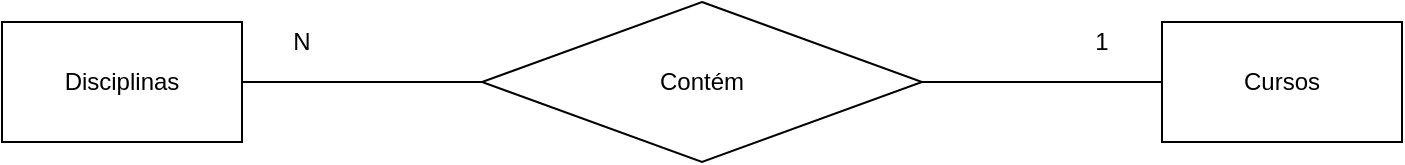<mxfile version="10.7.8" type="device"><diagram id="x6Sh4Pk9PSDGCHrzXYOU" name="conceitual"><mxGraphModel dx="1394" dy="803" grid="1" gridSize="10" guides="1" tooltips="1" connect="1" arrows="1" fold="1" page="1" pageScale="1" pageWidth="827" pageHeight="1169" math="0" shadow="0"><root><mxCell id="0"/><mxCell id="1" parent="0"/><mxCell id="YCZZBFPQDfaHjl5Q3BBo-6" style="edgeStyle=orthogonalEdgeStyle;rounded=0;orthogonalLoop=1;jettySize=auto;html=1;entryX=0;entryY=0.5;entryDx=0;entryDy=0;endArrow=none;endFill=0;" edge="1" parent="1" source="YCZZBFPQDfaHjl5Q3BBo-1" target="YCZZBFPQDfaHjl5Q3BBo-4"><mxGeometry relative="1" as="geometry"/></mxCell><mxCell id="YCZZBFPQDfaHjl5Q3BBo-1" value="Contém" style="rhombus;whiteSpace=wrap;html=1;" vertex="1" parent="1"><mxGeometry x="330" y="180" width="220" height="80" as="geometry"/></mxCell><mxCell id="YCZZBFPQDfaHjl5Q3BBo-5" style="edgeStyle=orthogonalEdgeStyle;rounded=0;orthogonalLoop=1;jettySize=auto;html=1;entryX=0;entryY=0.5;entryDx=0;entryDy=0;endArrow=none;endFill=0;" edge="1" parent="1" source="YCZZBFPQDfaHjl5Q3BBo-3" target="YCZZBFPQDfaHjl5Q3BBo-1"><mxGeometry relative="1" as="geometry"/></mxCell><mxCell id="YCZZBFPQDfaHjl5Q3BBo-3" value="&lt;div&gt;Disciplinas&lt;/div&gt;" style="rounded=0;whiteSpace=wrap;html=1;" vertex="1" parent="1"><mxGeometry x="90" y="190" width="120" height="60" as="geometry"/></mxCell><mxCell id="YCZZBFPQDfaHjl5Q3BBo-4" value="Cursos" style="rounded=0;whiteSpace=wrap;html=1;" vertex="1" parent="1"><mxGeometry x="670" y="190" width="120" height="60" as="geometry"/></mxCell><mxCell id="YCZZBFPQDfaHjl5Q3BBo-7" value="1" style="text;html=1;strokeColor=none;fillColor=none;align=center;verticalAlign=middle;whiteSpace=wrap;rounded=0;" vertex="1" parent="1"><mxGeometry x="620" y="190" width="40" height="20" as="geometry"/></mxCell><mxCell id="YCZZBFPQDfaHjl5Q3BBo-8" value="N" style="text;html=1;strokeColor=none;fillColor=none;align=center;verticalAlign=middle;whiteSpace=wrap;rounded=0;" vertex="1" parent="1"><mxGeometry x="220" y="190" width="40" height="20" as="geometry"/></mxCell></root></mxGraphModel></diagram><diagram id="n8nsZAJiVl06oNPQmkA8" name="logico"><mxGraphModel dx="1394" dy="803" grid="1" gridSize="10" guides="1" tooltips="1" connect="1" arrows="1" fold="1" page="1" pageScale="1" pageWidth="827" pageHeight="1169" math="0" shadow="0"><root><mxCell id="7l3uiFtG7KhonS0n8dzg-0"/><mxCell id="7l3uiFtG7KhonS0n8dzg-1" parent="7l3uiFtG7KhonS0n8dzg-0"/><mxCell id="7l3uiFtG7KhonS0n8dzg-2" value="Disciplinas&#xA;" style="swimlane;fontStyle=0;childLayout=stackLayout;horizontal=1;startSize=26;fillColor=#e0e0e0;horizontalStack=0;resizeParent=1;resizeParentMax=0;resizeLast=0;collapsible=1;marginBottom=0;swimlaneFillColor=#ffffff;align=center;fontSize=14;" vertex="1" parent="7l3uiFtG7KhonS0n8dzg-1"><mxGeometry x="450" y="145" width="160" height="92" as="geometry"/></mxCell><mxCell id="7l3uiFtG7KhonS0n8dzg-3" value="IdDisciplina" style="shape=partialRectangle;top=0;left=0;right=0;bottom=1;align=left;verticalAlign=middle;fillColor=none;spacingLeft=34;spacingRight=4;overflow=hidden;rotatable=0;points=[[0,0.5],[1,0.5]];portConstraint=eastwest;dropTarget=0;fontStyle=5;fontSize=12;" vertex="1" parent="7l3uiFtG7KhonS0n8dzg-2"><mxGeometry y="26" width="160" height="30" as="geometry"/></mxCell><mxCell id="7l3uiFtG7KhonS0n8dzg-4" value="PK" style="shape=partialRectangle;top=0;left=0;bottom=0;fillColor=none;align=left;verticalAlign=middle;spacingLeft=4;spacingRight=4;overflow=hidden;rotatable=0;points=[];portConstraint=eastwest;part=1;fontSize=12;" vertex="1" connectable="0" parent="7l3uiFtG7KhonS0n8dzg-3"><mxGeometry width="30" height="30" as="geometry"/></mxCell><mxCell id="7l3uiFtG7KhonS0n8dzg-5" value="Nome" style="shape=partialRectangle;top=0;left=0;right=0;bottom=0;align=left;verticalAlign=top;fillColor=none;spacingLeft=34;spacingRight=4;overflow=hidden;rotatable=0;points=[[0,0.5],[1,0.5]];portConstraint=eastwest;dropTarget=0;fontSize=12;" vertex="1" parent="7l3uiFtG7KhonS0n8dzg-2"><mxGeometry y="56" width="160" height="26" as="geometry"/></mxCell><mxCell id="7l3uiFtG7KhonS0n8dzg-6" value="" style="shape=partialRectangle;top=0;left=0;bottom=0;fillColor=none;align=left;verticalAlign=top;spacingLeft=4;spacingRight=4;overflow=hidden;rotatable=0;points=[];portConstraint=eastwest;part=1;fontSize=12;" vertex="1" connectable="0" parent="7l3uiFtG7KhonS0n8dzg-5"><mxGeometry width="30" height="26" as="geometry"/></mxCell><mxCell id="7l3uiFtG7KhonS0n8dzg-11" value="" style="shape=partialRectangle;top=0;left=0;right=0;bottom=0;align=left;verticalAlign=top;fillColor=none;spacingLeft=34;spacingRight=4;overflow=hidden;rotatable=0;points=[[0,0.5],[1,0.5]];portConstraint=eastwest;dropTarget=0;fontSize=12;" vertex="1" parent="7l3uiFtG7KhonS0n8dzg-2"><mxGeometry y="82" width="160" height="10" as="geometry"/></mxCell><mxCell id="7l3uiFtG7KhonS0n8dzg-12" value="" style="shape=partialRectangle;top=0;left=0;bottom=0;fillColor=none;align=left;verticalAlign=top;spacingLeft=4;spacingRight=4;overflow=hidden;rotatable=0;points=[];portConstraint=eastwest;part=1;fontSize=12;" vertex="1" connectable="0" parent="7l3uiFtG7KhonS0n8dzg-11"><mxGeometry width="30" height="10" as="geometry"/></mxCell><mxCell id="D00BehxCBiEglH-mRruh-0" value="Cursos" style="swimlane;fontStyle=0;childLayout=stackLayout;horizontal=1;startSize=26;fillColor=#e0e0e0;horizontalStack=0;resizeParent=1;resizeParentMax=0;resizeLast=0;collapsible=1;marginBottom=0;swimlaneFillColor=#ffffff;align=center;fontSize=14;" vertex="1" parent="7l3uiFtG7KhonS0n8dzg-1"><mxGeometry x="170" y="145" width="160" height="92" as="geometry"/></mxCell><mxCell id="D00BehxCBiEglH-mRruh-1" value="IdCurso" style="shape=partialRectangle;top=0;left=0;right=0;bottom=1;align=left;verticalAlign=middle;fillColor=none;spacingLeft=34;spacingRight=4;overflow=hidden;rotatable=0;points=[[0,0.5],[1,0.5]];portConstraint=eastwest;dropTarget=0;fontStyle=5;fontSize=12;" vertex="1" parent="D00BehxCBiEglH-mRruh-0"><mxGeometry y="26" width="160" height="30" as="geometry"/></mxCell><mxCell id="D00BehxCBiEglH-mRruh-2" value="PK" style="shape=partialRectangle;top=0;left=0;bottom=0;fillColor=none;align=left;verticalAlign=middle;spacingLeft=4;spacingRight=4;overflow=hidden;rotatable=0;points=[];portConstraint=eastwest;part=1;fontSize=12;" vertex="1" connectable="0" parent="D00BehxCBiEglH-mRruh-1"><mxGeometry width="30" height="30" as="geometry"/></mxCell><mxCell id="D00BehxCBiEglH-mRruh-3" value="Nome" style="shape=partialRectangle;top=0;left=0;right=0;bottom=0;align=left;verticalAlign=top;fillColor=none;spacingLeft=34;spacingRight=4;overflow=hidden;rotatable=0;points=[[0,0.5],[1,0.5]];portConstraint=eastwest;dropTarget=0;fontSize=12;" vertex="1" parent="D00BehxCBiEglH-mRruh-0"><mxGeometry y="56" width="160" height="26" as="geometry"/></mxCell><mxCell id="D00BehxCBiEglH-mRruh-4" value="" style="shape=partialRectangle;top=0;left=0;bottom=0;fillColor=none;align=left;verticalAlign=top;spacingLeft=4;spacingRight=4;overflow=hidden;rotatable=0;points=[];portConstraint=eastwest;part=1;fontSize=12;" vertex="1" connectable="0" parent="D00BehxCBiEglH-mRruh-3"><mxGeometry width="30" height="26" as="geometry"/></mxCell><mxCell id="D00BehxCBiEglH-mRruh-5" value="" style="shape=partialRectangle;top=0;left=0;right=0;bottom=0;align=left;verticalAlign=top;fillColor=none;spacingLeft=34;spacingRight=4;overflow=hidden;rotatable=0;points=[[0,0.5],[1,0.5]];portConstraint=eastwest;dropTarget=0;fontSize=12;" vertex="1" parent="D00BehxCBiEglH-mRruh-0"><mxGeometry y="82" width="160" height="10" as="geometry"/></mxCell><mxCell id="D00BehxCBiEglH-mRruh-6" value="" style="shape=partialRectangle;top=0;left=0;bottom=0;fillColor=none;align=left;verticalAlign=top;spacingLeft=4;spacingRight=4;overflow=hidden;rotatable=0;points=[];portConstraint=eastwest;part=1;fontSize=12;" vertex="1" connectable="0" parent="D00BehxCBiEglH-mRruh-5"><mxGeometry width="30" height="10" as="geometry"/></mxCell><mxCell id="D00BehxCBiEglH-mRruh-7" value="" style="edgeStyle=entityRelationEdgeStyle;fontSize=12;html=1;endArrow=ERoneToMany;exitX=1;exitY=0.5;exitDx=0;exitDy=0;entryX=0;entryY=0.5;entryDx=0;entryDy=0;" edge="1" parent="7l3uiFtG7KhonS0n8dzg-1" source="D00BehxCBiEglH-mRruh-1" target="7l3uiFtG7KhonS0n8dzg-3"><mxGeometry width="100" height="100" relative="1" as="geometry"><mxPoint x="130" y="360" as="sourcePoint"/><mxPoint x="230" y="260" as="targetPoint"/></mxGeometry></mxCell></root></mxGraphModel></diagram></mxfile>